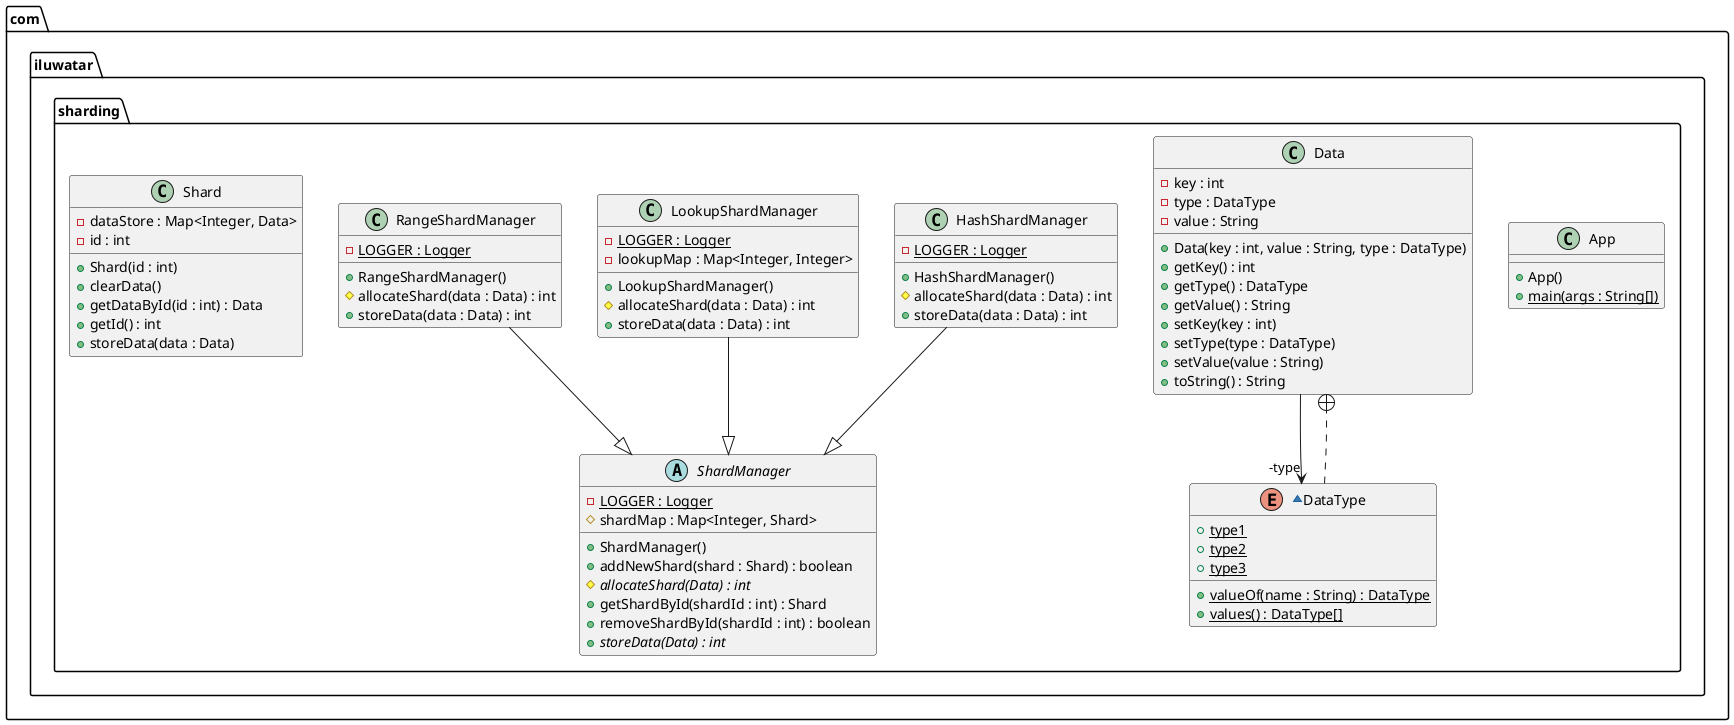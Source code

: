 @startuml
package com.iluwatar.sharding {
  class App {
    + App()
    + main(args : String[]) {static}
  }
  class Data {
    - key : int
    - type : DataType
    - value : String
    + Data(key : int, value : String, type : DataType)
    + getKey() : int
    + getType() : DataType
    + getValue() : String
    + setKey(key : int)
    + setType(type : DataType)
    + setValue(value : String)
    + toString() : String
  }
  ~enum DataType {
    + type1 {static}
    + type2 {static}
    + type3 {static}
    + valueOf(name : String) : DataType {static}
    + values() : DataType[] {static}
  }
  class HashShardManager {
    - LOGGER : Logger {static}
    + HashShardManager()
    # allocateShard(data : Data) : int
    + storeData(data : Data) : int
  }
  class LookupShardManager {
    - LOGGER : Logger {static}
    - lookupMap : Map<Integer, Integer>
    + LookupShardManager()
    # allocateShard(data : Data) : int
    + storeData(data : Data) : int
  }
  class RangeShardManager {
    - LOGGER : Logger {static}
    + RangeShardManager()
    # allocateShard(data : Data) : int
    + storeData(data : Data) : int
  }
  class Shard {
    - dataStore : Map<Integer, Data>
    - id : int
    + Shard(id : int)
    + clearData()
    + getDataById(id : int) : Data
    + getId() : int
    + storeData(data : Data)
  }
  abstract class ShardManager {
    - LOGGER : Logger {static}
    # shardMap : Map<Integer, Shard>
    + ShardManager()
    + addNewShard(shard : Shard) : boolean
    # allocateShard(Data) : int {abstract}
    + getShardById(shardId : int) : Shard
    + removeShardById(shardId : int) : boolean
    + storeData(Data) : int {abstract}
  }
}
DataType ..+ Data
Data -->  "-type" DataType
HashShardManager --|> ShardManager 
LookupShardManager --|> ShardManager 
RangeShardManager --|> ShardManager 
@enduml